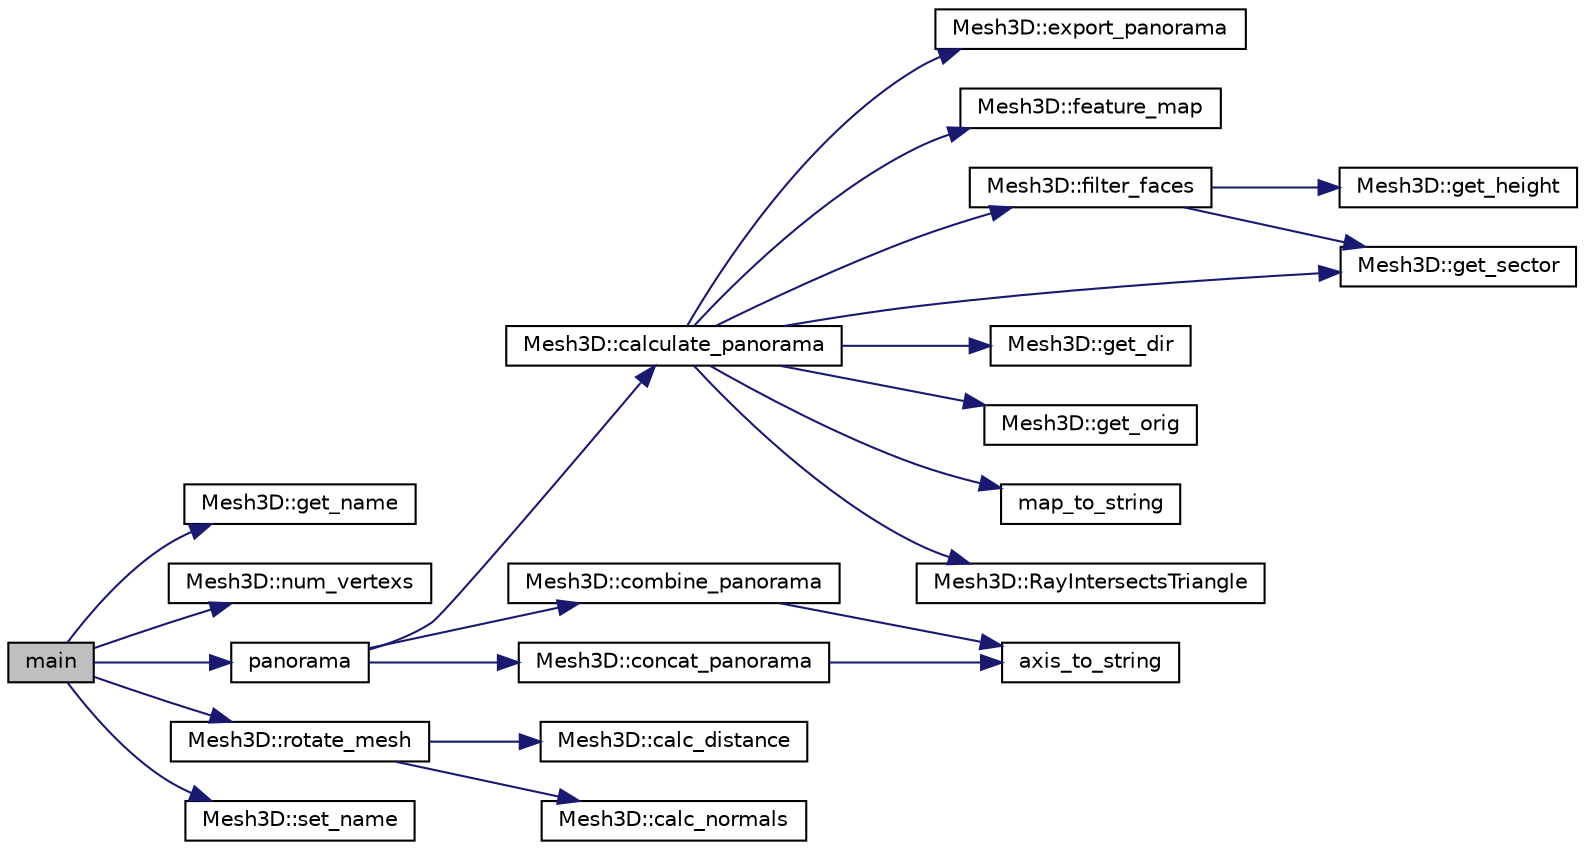 digraph "main"
{
 // LATEX_PDF_SIZE
  edge [fontname="Helvetica",fontsize="10",labelfontname="Helvetica",labelfontsize="10"];
  node [fontname="Helvetica",fontsize="10",shape=record];
  rankdir="LR";
  Node1 [label="main",height=0.2,width=0.4,color="black", fillcolor="grey75", style="filled", fontcolor="black",tooltip=" "];
  Node1 -> Node2 [color="midnightblue",fontsize="10",style="solid",fontname="Helvetica"];
  Node2 [label="Mesh3D::get_name",height=0.2,width=0.4,color="black", fillcolor="white", style="filled",URL="$classMesh3D.html#ac9ef3a098d6014a58c94c7584f339229",tooltip="Get model's name."];
  Node1 -> Node3 [color="midnightblue",fontsize="10",style="solid",fontname="Helvetica"];
  Node3 [label="Mesh3D::num_vertexs",height=0.2,width=0.4,color="black", fillcolor="white", style="filled",URL="$classMesh3D.html#a061b78598371ed6d2fff7061254c455d",tooltip="Get number of 3D models' vertex."];
  Node1 -> Node4 [color="midnightblue",fontsize="10",style="solid",fontname="Helvetica"];
  Node4 [label="panorama",height=0.2,width=0.4,color="black", fillcolor="white", style="filled",URL="$main_8cpp.html#a2c209674c35c64c91f02b662b0902b5f",tooltip=" "];
  Node4 -> Node5 [color="midnightblue",fontsize="10",style="solid",fontname="Helvetica"];
  Node5 [label="Mesh3D::calculate_panorama",height=0.2,width=0.4,color="black", fillcolor="white", style="filled",URL="$classMesh3D.html#a0a984cd43ac240bc77aedaa564824fbb",tooltip="Calculate PANORAMA [extended] representation of the 3D mesh."];
  Node5 -> Node6 [color="midnightblue",fontsize="10",style="solid",fontname="Helvetica"];
  Node6 [label="Mesh3D::export_panorama",height=0.2,width=0.4,color="black", fillcolor="white", style="filled",URL="$classMesh3D.html#a2b2c5e6a2bc74dae6e2f033f402ab5f5",tooltip="Export PANORAMA representation to sdm , ndm or gndm."];
  Node5 -> Node7 [color="midnightblue",fontsize="10",style="solid",fontname="Helvetica"];
  Node7 [label="Mesh3D::feature_map",height=0.2,width=0.4,color="black", fillcolor="white", style="filled",URL="$classMesh3D.html#afbf78c4b5703f84162afa3e89faad9cb",tooltip="Compute the feature map specified ."];
  Node5 -> Node8 [color="midnightblue",fontsize="10",style="solid",fontname="Helvetica"];
  Node8 [label="Mesh3D::filter_faces",height=0.2,width=0.4,color="black", fillcolor="white", style="filled",URL="$classMesh3D.html#a8cfc87c76eed8c2e11c14f87d2e2788a",tooltip="Separates the faces of the mesh according to their height and sector."];
  Node8 -> Node9 [color="midnightblue",fontsize="10",style="solid",fontname="Helvetica"];
  Node9 [label="Mesh3D::get_height",height=0.2,width=0.4,color="black", fillcolor="white", style="filled",URL="$classMesh3D.html#ac1f0f4c6d293fcaef2b3b049a9b6d410",tooltip="Get height of a division of the cylinder."];
  Node8 -> Node10 [color="midnightblue",fontsize="10",style="solid",fontname="Helvetica"];
  Node10 [label="Mesh3D::get_sector",height=0.2,width=0.4,color="black", fillcolor="white", style="filled",URL="$classMesh3D.html#a7c3b28ac2fd72eb6baa373117e483ba3",tooltip="Get sector of a point."];
  Node5 -> Node11 [color="midnightblue",fontsize="10",style="solid",fontname="Helvetica"];
  Node11 [label="Mesh3D::get_dir",height=0.2,width=0.4,color="black", fillcolor="white", style="filled",URL="$classMesh3D.html#a3bef9be7ab66d7007f7d0c2dafd78430",tooltip="Get direction of ray based on axis and angle."];
  Node5 -> Node12 [color="midnightblue",fontsize="10",style="solid",fontname="Helvetica"];
  Node12 [label="Mesh3D::get_orig",height=0.2,width=0.4,color="black", fillcolor="white", style="filled",URL="$classMesh3D.html#a26d29a9bbd2d5e4c83deeab8bf6f7288",tooltip="Get origin of ray based on axis and height."];
  Node5 -> Node10 [color="midnightblue",fontsize="10",style="solid",fontname="Helvetica"];
  Node5 -> Node13 [color="midnightblue",fontsize="10",style="solid",fontname="Helvetica"];
  Node13 [label="map_to_string",height=0.2,width=0.4,color="black", fillcolor="white", style="filled",URL="$aux_8h.html#aee40fe119b557ef2e8c1b596fd28c0b5",tooltip="Convert enum Map to std::string c++ type."];
  Node5 -> Node14 [color="midnightblue",fontsize="10",style="solid",fontname="Helvetica"];
  Node14 [label="Mesh3D::RayIntersectsTriangle",height=0.2,width=0.4,color="black", fillcolor="white", style="filled",URL="$classMesh3D.html#afae60cf7754feb072082d08d46660609",tooltip="Compute Ray-Triangle Intersection using Möller-Trumbore algorithm."];
  Node4 -> Node15 [color="midnightblue",fontsize="10",style="solid",fontname="Helvetica"];
  Node15 [label="Mesh3D::combine_panorama",height=0.2,width=0.4,color="black", fillcolor="white", style="filled",URL="$classMesh3D.html#abcfbcc10775544bcf4c5d1d706dd23b5",tooltip="Combine PANORAMA feature maps SDM, NDM and GNDM in PANORAMA extended representation."];
  Node15 -> Node16 [color="midnightblue",fontsize="10",style="solid",fontname="Helvetica"];
  Node16 [label="axis_to_string",height=0.2,width=0.4,color="black", fillcolor="white", style="filled",URL="$aux_8h.html#afc31f23e1de37e57949b88b2da006122",tooltip="Convert enum Axis to std::string c++ type."];
  Node4 -> Node17 [color="midnightblue",fontsize="10",style="solid",fontname="Helvetica"];
  Node17 [label="Mesh3D::concat_panorama",height=0.2,width=0.4,color="black", fillcolor="white", style="filled",URL="$classMesh3D.html#a5d8447c5025429061006dd3fb2d4632b",tooltip="Concatenation PANORAMA feature maps SDM and NDM."];
  Node17 -> Node16 [color="midnightblue",fontsize="10",style="solid",fontname="Helvetica"];
  Node1 -> Node18 [color="midnightblue",fontsize="10",style="solid",fontname="Helvetica"];
  Node18 [label="Mesh3D::rotate_mesh",height=0.2,width=0.4,color="black", fillcolor="white", style="filled",URL="$classMesh3D.html#a51dfc11ebd123887a9adcf6e0caaefd0",tooltip="Rotate the mesh."];
  Node18 -> Node19 [color="midnightblue",fontsize="10",style="solid",fontname="Helvetica"];
  Node19 [label="Mesh3D::calc_distance",height=0.2,width=0.4,color="black", fillcolor="white", style="filled",URL="$classMesh3D.html#acf63dea37512ad8e89e60f189251dff8",tooltip="Calculate maximun distance from centroid."];
  Node18 -> Node20 [color="midnightblue",fontsize="10",style="solid",fontname="Helvetica"];
  Node20 [label="Mesh3D::calc_normals",height=0.2,width=0.4,color="black", fillcolor="white", style="filled",URL="$classMesh3D.html#a689d7bf2e99e13c7b8bed8bba533690a",tooltip="Calculate normals of mesh faces."];
  Node1 -> Node21 [color="midnightblue",fontsize="10",style="solid",fontname="Helvetica"];
  Node21 [label="Mesh3D::set_name",height=0.2,width=0.4,color="black", fillcolor="white", style="filled",URL="$classMesh3D.html#ac9d6219757e6dc3f16ac09793b48adad",tooltip="Set model's name."];
}
